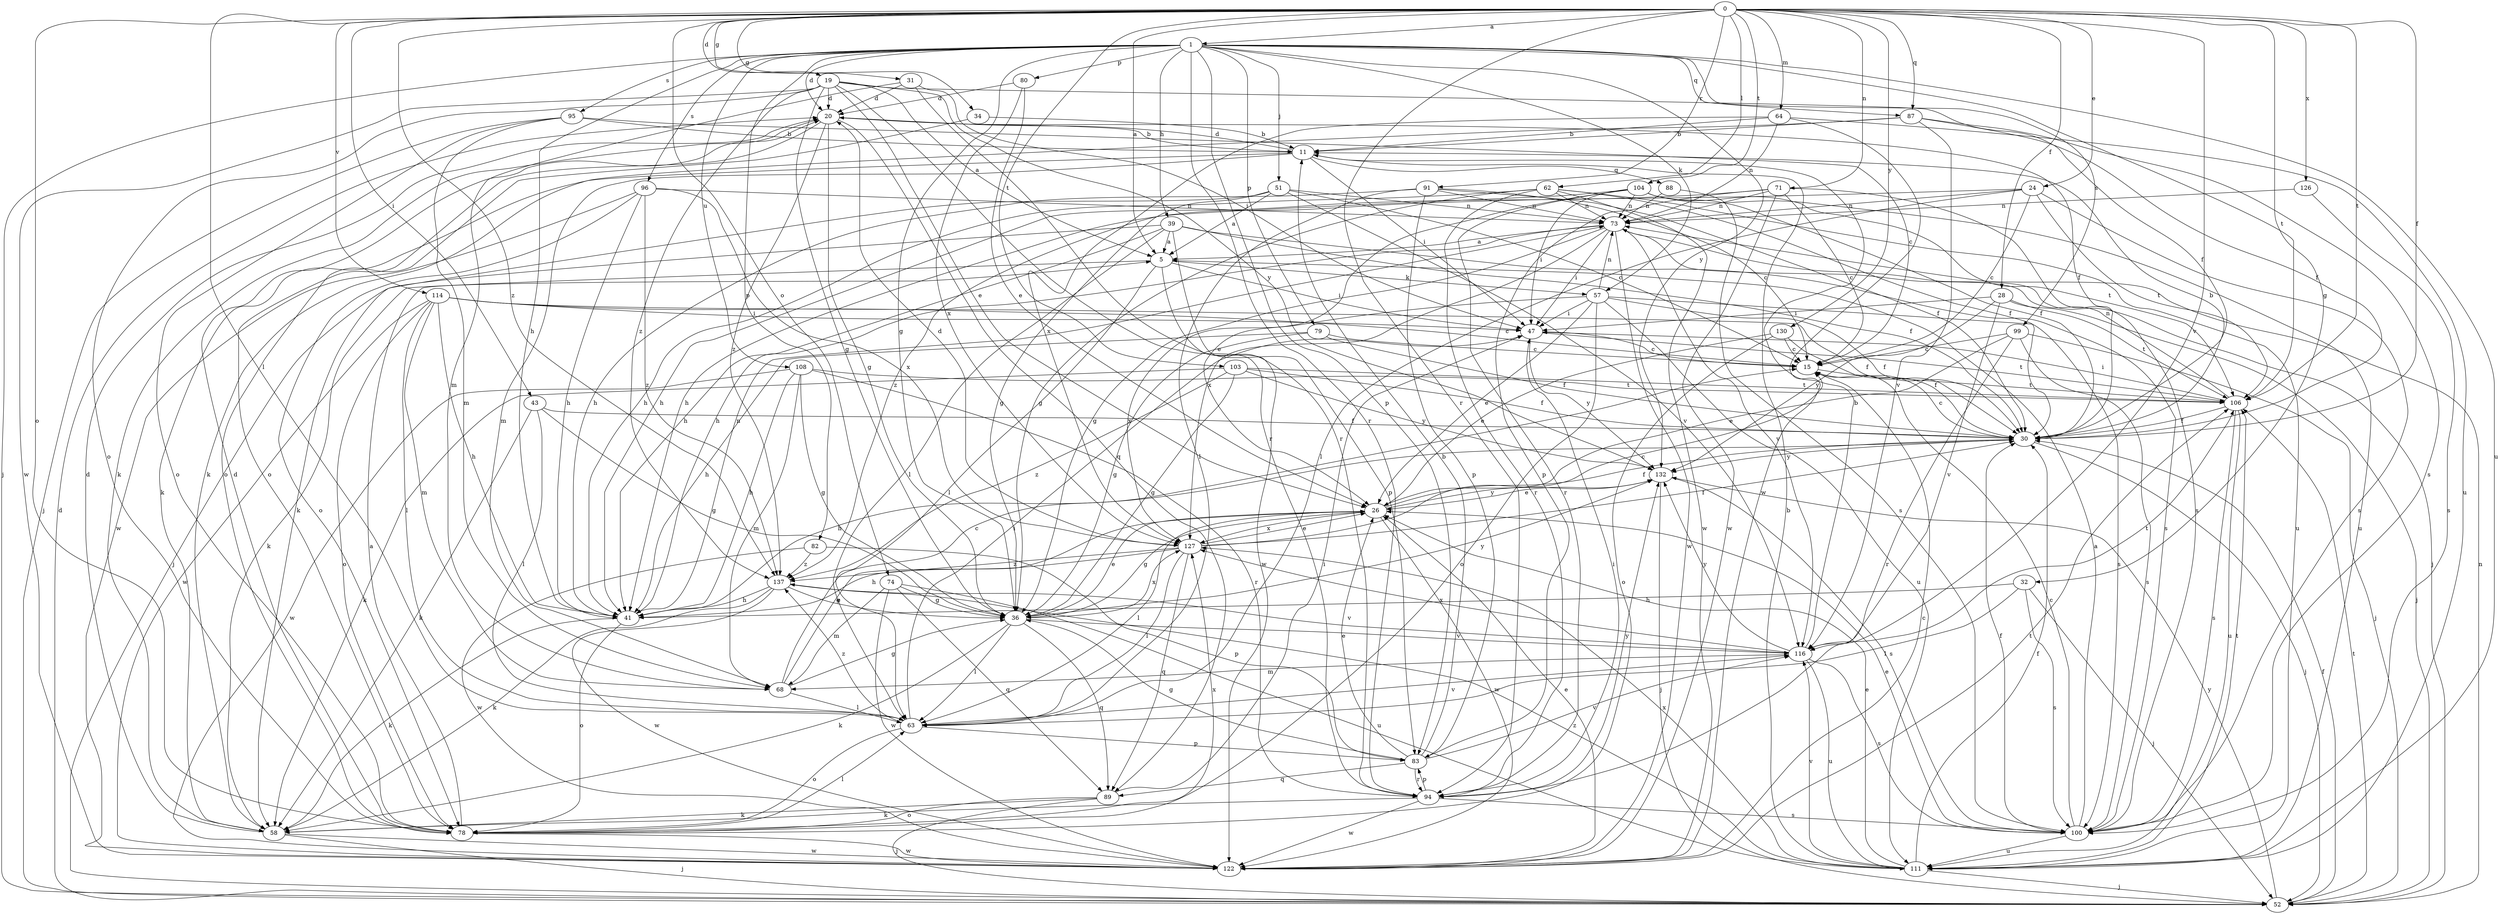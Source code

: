 strict digraph  {
0;
1;
5;
11;
15;
19;
20;
24;
26;
28;
30;
31;
32;
34;
36;
39;
41;
43;
47;
51;
52;
57;
58;
62;
63;
64;
68;
71;
73;
74;
78;
79;
80;
82;
83;
87;
88;
89;
91;
94;
95;
96;
99;
100;
103;
104;
106;
108;
111;
114;
116;
122;
126;
127;
130;
132;
137;
0 -> 1  [label=a];
0 -> 5  [label=a];
0 -> 19  [label=d];
0 -> 24  [label=e];
0 -> 28  [label=f];
0 -> 30  [label=f];
0 -> 31  [label=g];
0 -> 32  [label=g];
0 -> 34  [label=g];
0 -> 43  [label=i];
0 -> 62  [label=l];
0 -> 63  [label=l];
0 -> 64  [label=m];
0 -> 71  [label=n];
0 -> 74  [label=o];
0 -> 78  [label=o];
0 -> 87  [label=q];
0 -> 91  [label=r];
0 -> 94  [label=r];
0 -> 103  [label=t];
0 -> 104  [label=t];
0 -> 106  [label=t];
0 -> 114  [label=v];
0 -> 116  [label=v];
0 -> 126  [label=x];
0 -> 130  [label=y];
0 -> 137  [label=z];
1 -> 20  [label=d];
1 -> 36  [label=g];
1 -> 39  [label=h];
1 -> 41  [label=h];
1 -> 51  [label=j];
1 -> 52  [label=j];
1 -> 57  [label=k];
1 -> 79  [label=p];
1 -> 80  [label=p];
1 -> 82  [label=p];
1 -> 83  [label=p];
1 -> 87  [label=q];
1 -> 94  [label=r];
1 -> 95  [label=s];
1 -> 96  [label=s];
1 -> 99  [label=s];
1 -> 106  [label=t];
1 -> 108  [label=u];
1 -> 111  [label=u];
1 -> 132  [label=y];
5 -> 47  [label=i];
5 -> 57  [label=k];
5 -> 58  [label=k];
5 -> 63  [label=l];
5 -> 122  [label=w];
11 -> 20  [label=d];
11 -> 47  [label=i];
11 -> 58  [label=k];
11 -> 68  [label=m];
11 -> 88  [label=q];
15 -> 106  [label=t];
19 -> 5  [label=a];
19 -> 20  [label=d];
19 -> 26  [label=e];
19 -> 30  [label=f];
19 -> 36  [label=g];
19 -> 78  [label=o];
19 -> 94  [label=r];
19 -> 122  [label=w];
19 -> 132  [label=y];
19 -> 137  [label=z];
20 -> 11  [label=b];
20 -> 30  [label=f];
20 -> 36  [label=g];
20 -> 58  [label=k];
20 -> 78  [label=o];
20 -> 89  [label=q];
20 -> 137  [label=z];
24 -> 15  [label=c];
24 -> 41  [label=h];
24 -> 63  [label=l];
24 -> 73  [label=n];
24 -> 100  [label=s];
24 -> 106  [label=t];
26 -> 30  [label=f];
26 -> 36  [label=g];
26 -> 63  [label=l];
26 -> 122  [label=w];
26 -> 127  [label=x];
26 -> 132  [label=y];
28 -> 47  [label=i];
28 -> 52  [label=j];
28 -> 106  [label=t];
28 -> 116  [label=v];
28 -> 132  [label=y];
30 -> 11  [label=b];
30 -> 15  [label=c];
30 -> 41  [label=h];
30 -> 52  [label=j];
30 -> 132  [label=y];
31 -> 20  [label=d];
31 -> 47  [label=i];
31 -> 68  [label=m];
31 -> 94  [label=r];
32 -> 41  [label=h];
32 -> 52  [label=j];
32 -> 63  [label=l];
32 -> 100  [label=s];
34 -> 11  [label=b];
34 -> 78  [label=o];
36 -> 26  [label=e];
36 -> 58  [label=k];
36 -> 63  [label=l];
36 -> 89  [label=q];
36 -> 116  [label=v];
36 -> 127  [label=x];
36 -> 132  [label=y];
39 -> 5  [label=a];
39 -> 30  [label=f];
39 -> 41  [label=h];
39 -> 52  [label=j];
39 -> 63  [label=l];
39 -> 83  [label=p];
39 -> 100  [label=s];
41 -> 58  [label=k];
41 -> 73  [label=n];
41 -> 78  [label=o];
43 -> 30  [label=f];
43 -> 36  [label=g];
43 -> 58  [label=k];
43 -> 63  [label=l];
47 -> 15  [label=c];
47 -> 106  [label=t];
47 -> 132  [label=y];
51 -> 5  [label=a];
51 -> 15  [label=c];
51 -> 36  [label=g];
51 -> 58  [label=k];
51 -> 73  [label=n];
51 -> 116  [label=v];
52 -> 20  [label=d];
52 -> 30  [label=f];
52 -> 73  [label=n];
52 -> 106  [label=t];
52 -> 132  [label=y];
57 -> 26  [label=e];
57 -> 30  [label=f];
57 -> 47  [label=i];
57 -> 73  [label=n];
57 -> 78  [label=o];
57 -> 100  [label=s];
57 -> 111  [label=u];
57 -> 127  [label=x];
58 -> 20  [label=d];
58 -> 52  [label=j];
58 -> 122  [label=w];
62 -> 30  [label=f];
62 -> 36  [label=g];
62 -> 41  [label=h];
62 -> 73  [label=n];
62 -> 94  [label=r];
62 -> 111  [label=u];
62 -> 122  [label=w];
63 -> 47  [label=i];
63 -> 78  [label=o];
63 -> 83  [label=p];
63 -> 116  [label=v];
63 -> 137  [label=z];
64 -> 11  [label=b];
64 -> 73  [label=n];
64 -> 111  [label=u];
64 -> 122  [label=w];
64 -> 127  [label=x];
68 -> 15  [label=c];
68 -> 26  [label=e];
68 -> 36  [label=g];
68 -> 63  [label=l];
71 -> 15  [label=c];
71 -> 41  [label=h];
71 -> 73  [label=n];
71 -> 83  [label=p];
71 -> 100  [label=s];
71 -> 122  [label=w];
73 -> 5  [label=a];
73 -> 36  [label=g];
73 -> 41  [label=h];
73 -> 47  [label=i];
73 -> 52  [label=j];
73 -> 116  [label=v];
73 -> 122  [label=w];
73 -> 127  [label=x];
74 -> 36  [label=g];
74 -> 68  [label=m];
74 -> 89  [label=q];
74 -> 111  [label=u];
74 -> 122  [label=w];
78 -> 5  [label=a];
78 -> 20  [label=d];
78 -> 63  [label=l];
78 -> 122  [label=w];
78 -> 127  [label=x];
79 -> 15  [label=c];
79 -> 30  [label=f];
79 -> 36  [label=g];
79 -> 41  [label=h];
80 -> 20  [label=d];
80 -> 26  [label=e];
80 -> 127  [label=x];
82 -> 83  [label=p];
82 -> 122  [label=w];
82 -> 137  [label=z];
83 -> 11  [label=b];
83 -> 26  [label=e];
83 -> 36  [label=g];
83 -> 89  [label=q];
83 -> 94  [label=r];
83 -> 116  [label=v];
87 -> 11  [label=b];
87 -> 30  [label=f];
87 -> 58  [label=k];
87 -> 100  [label=s];
87 -> 116  [label=v];
88 -> 73  [label=n];
88 -> 100  [label=s];
89 -> 47  [label=i];
89 -> 52  [label=j];
89 -> 58  [label=k];
89 -> 78  [label=o];
91 -> 15  [label=c];
91 -> 30  [label=f];
91 -> 41  [label=h];
91 -> 63  [label=l];
91 -> 73  [label=n];
91 -> 83  [label=p];
94 -> 47  [label=i];
94 -> 58  [label=k];
94 -> 83  [label=p];
94 -> 100  [label=s];
94 -> 122  [label=w];
94 -> 132  [label=y];
95 -> 11  [label=b];
95 -> 15  [label=c];
95 -> 52  [label=j];
95 -> 68  [label=m];
95 -> 78  [label=o];
96 -> 41  [label=h];
96 -> 73  [label=n];
96 -> 78  [label=o];
96 -> 122  [label=w];
96 -> 127  [label=x];
96 -> 137  [label=z];
99 -> 15  [label=c];
99 -> 26  [label=e];
99 -> 52  [label=j];
99 -> 94  [label=r];
99 -> 100  [label=s];
100 -> 5  [label=a];
100 -> 15  [label=c];
100 -> 26  [label=e];
100 -> 30  [label=f];
100 -> 111  [label=u];
103 -> 30  [label=f];
103 -> 36  [label=g];
103 -> 58  [label=k];
103 -> 106  [label=t];
103 -> 132  [label=y];
103 -> 137  [label=z];
104 -> 26  [label=e];
104 -> 30  [label=f];
104 -> 47  [label=i];
104 -> 73  [label=n];
104 -> 94  [label=r];
104 -> 106  [label=t];
104 -> 111  [label=u];
104 -> 137  [label=z];
106 -> 30  [label=f];
106 -> 47  [label=i];
106 -> 73  [label=n];
106 -> 100  [label=s];
106 -> 111  [label=u];
108 -> 36  [label=g];
108 -> 41  [label=h];
108 -> 68  [label=m];
108 -> 94  [label=r];
108 -> 106  [label=t];
108 -> 122  [label=w];
111 -> 11  [label=b];
111 -> 26  [label=e];
111 -> 30  [label=f];
111 -> 52  [label=j];
111 -> 106  [label=t];
111 -> 116  [label=v];
111 -> 127  [label=x];
111 -> 137  [label=z];
114 -> 15  [label=c];
114 -> 30  [label=f];
114 -> 41  [label=h];
114 -> 47  [label=i];
114 -> 63  [label=l];
114 -> 68  [label=m];
114 -> 78  [label=o];
114 -> 122  [label=w];
116 -> 11  [label=b];
116 -> 68  [label=m];
116 -> 100  [label=s];
116 -> 106  [label=t];
116 -> 111  [label=u];
116 -> 127  [label=x];
116 -> 132  [label=y];
122 -> 15  [label=c];
122 -> 26  [label=e];
122 -> 106  [label=t];
126 -> 73  [label=n];
126 -> 100  [label=s];
127 -> 15  [label=c];
127 -> 20  [label=d];
127 -> 26  [label=e];
127 -> 30  [label=f];
127 -> 41  [label=h];
127 -> 63  [label=l];
127 -> 89  [label=q];
127 -> 137  [label=z];
130 -> 15  [label=c];
130 -> 26  [label=e];
130 -> 30  [label=f];
130 -> 78  [label=o];
132 -> 26  [label=e];
132 -> 52  [label=j];
132 -> 100  [label=s];
137 -> 36  [label=g];
137 -> 41  [label=h];
137 -> 58  [label=k];
137 -> 116  [label=v];
137 -> 122  [label=w];
}
